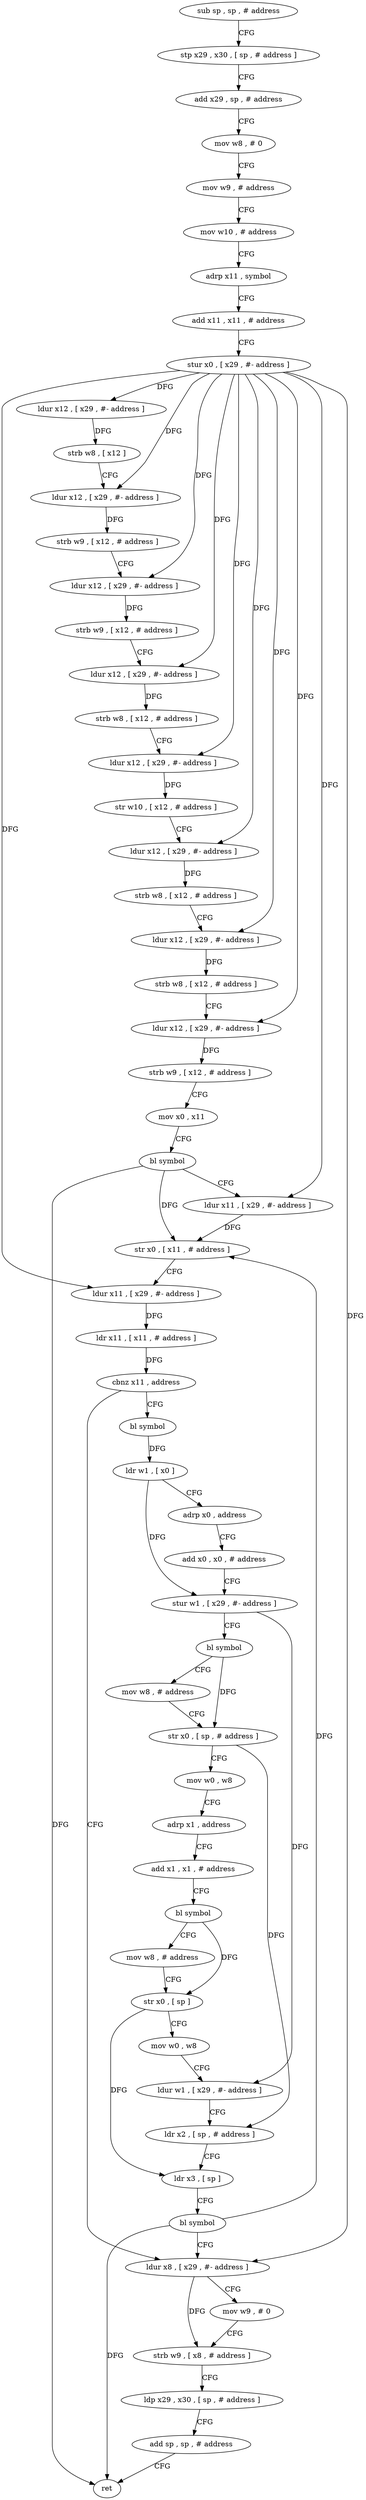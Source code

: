 digraph "func" {
"4208804" [label = "sub sp , sp , # address" ]
"4208808" [label = "stp x29 , x30 , [ sp , # address ]" ]
"4208812" [label = "add x29 , sp , # address" ]
"4208816" [label = "mov w8 , # 0" ]
"4208820" [label = "mov w9 , # address" ]
"4208824" [label = "mov w10 , # address" ]
"4208828" [label = "adrp x11 , symbol" ]
"4208832" [label = "add x11 , x11 , # address" ]
"4208836" [label = "stur x0 , [ x29 , #- address ]" ]
"4208840" [label = "ldur x12 , [ x29 , #- address ]" ]
"4208844" [label = "strb w8 , [ x12 ]" ]
"4208848" [label = "ldur x12 , [ x29 , #- address ]" ]
"4208852" [label = "strb w9 , [ x12 , # address ]" ]
"4208856" [label = "ldur x12 , [ x29 , #- address ]" ]
"4208860" [label = "strb w9 , [ x12 , # address ]" ]
"4208864" [label = "ldur x12 , [ x29 , #- address ]" ]
"4208868" [label = "strb w8 , [ x12 , # address ]" ]
"4208872" [label = "ldur x12 , [ x29 , #- address ]" ]
"4208876" [label = "str w10 , [ x12 , # address ]" ]
"4208880" [label = "ldur x12 , [ x29 , #- address ]" ]
"4208884" [label = "strb w8 , [ x12 , # address ]" ]
"4208888" [label = "ldur x12 , [ x29 , #- address ]" ]
"4208892" [label = "strb w8 , [ x12 , # address ]" ]
"4208896" [label = "ldur x12 , [ x29 , #- address ]" ]
"4208900" [label = "strb w9 , [ x12 , # address ]" ]
"4208904" [label = "mov x0 , x11" ]
"4208908" [label = "bl symbol" ]
"4208912" [label = "ldur x11 , [ x29 , #- address ]" ]
"4208916" [label = "str x0 , [ x11 , # address ]" ]
"4208920" [label = "ldur x11 , [ x29 , #- address ]" ]
"4208924" [label = "ldr x11 , [ x11 , # address ]" ]
"4208928" [label = "cbnz x11 , address" ]
"4209008" [label = "ldur x8 , [ x29 , #- address ]" ]
"4208932" [label = "bl symbol" ]
"4209012" [label = "mov w9 , # 0" ]
"4209016" [label = "strb w9 , [ x8 , # address ]" ]
"4209020" [label = "ldp x29 , x30 , [ sp , # address ]" ]
"4209024" [label = "add sp , sp , # address" ]
"4209028" [label = "ret" ]
"4208936" [label = "ldr w1 , [ x0 ]" ]
"4208940" [label = "adrp x0 , address" ]
"4208944" [label = "add x0 , x0 , # address" ]
"4208948" [label = "stur w1 , [ x29 , #- address ]" ]
"4208952" [label = "bl symbol" ]
"4208956" [label = "mov w8 , # address" ]
"4208960" [label = "str x0 , [ sp , # address ]" ]
"4208964" [label = "mov w0 , w8" ]
"4208968" [label = "adrp x1 , address" ]
"4208972" [label = "add x1 , x1 , # address" ]
"4208976" [label = "bl symbol" ]
"4208980" [label = "mov w8 , # address" ]
"4208984" [label = "str x0 , [ sp ]" ]
"4208988" [label = "mov w0 , w8" ]
"4208992" [label = "ldur w1 , [ x29 , #- address ]" ]
"4208996" [label = "ldr x2 , [ sp , # address ]" ]
"4209000" [label = "ldr x3 , [ sp ]" ]
"4209004" [label = "bl symbol" ]
"4208804" -> "4208808" [ label = "CFG" ]
"4208808" -> "4208812" [ label = "CFG" ]
"4208812" -> "4208816" [ label = "CFG" ]
"4208816" -> "4208820" [ label = "CFG" ]
"4208820" -> "4208824" [ label = "CFG" ]
"4208824" -> "4208828" [ label = "CFG" ]
"4208828" -> "4208832" [ label = "CFG" ]
"4208832" -> "4208836" [ label = "CFG" ]
"4208836" -> "4208840" [ label = "DFG" ]
"4208836" -> "4208848" [ label = "DFG" ]
"4208836" -> "4208856" [ label = "DFG" ]
"4208836" -> "4208864" [ label = "DFG" ]
"4208836" -> "4208872" [ label = "DFG" ]
"4208836" -> "4208880" [ label = "DFG" ]
"4208836" -> "4208888" [ label = "DFG" ]
"4208836" -> "4208896" [ label = "DFG" ]
"4208836" -> "4208912" [ label = "DFG" ]
"4208836" -> "4208920" [ label = "DFG" ]
"4208836" -> "4209008" [ label = "DFG" ]
"4208840" -> "4208844" [ label = "DFG" ]
"4208844" -> "4208848" [ label = "CFG" ]
"4208848" -> "4208852" [ label = "DFG" ]
"4208852" -> "4208856" [ label = "CFG" ]
"4208856" -> "4208860" [ label = "DFG" ]
"4208860" -> "4208864" [ label = "CFG" ]
"4208864" -> "4208868" [ label = "DFG" ]
"4208868" -> "4208872" [ label = "CFG" ]
"4208872" -> "4208876" [ label = "DFG" ]
"4208876" -> "4208880" [ label = "CFG" ]
"4208880" -> "4208884" [ label = "DFG" ]
"4208884" -> "4208888" [ label = "CFG" ]
"4208888" -> "4208892" [ label = "DFG" ]
"4208892" -> "4208896" [ label = "CFG" ]
"4208896" -> "4208900" [ label = "DFG" ]
"4208900" -> "4208904" [ label = "CFG" ]
"4208904" -> "4208908" [ label = "CFG" ]
"4208908" -> "4208912" [ label = "CFG" ]
"4208908" -> "4208916" [ label = "DFG" ]
"4208908" -> "4209028" [ label = "DFG" ]
"4208912" -> "4208916" [ label = "DFG" ]
"4208916" -> "4208920" [ label = "CFG" ]
"4208920" -> "4208924" [ label = "DFG" ]
"4208924" -> "4208928" [ label = "DFG" ]
"4208928" -> "4209008" [ label = "CFG" ]
"4208928" -> "4208932" [ label = "CFG" ]
"4209008" -> "4209012" [ label = "CFG" ]
"4209008" -> "4209016" [ label = "DFG" ]
"4208932" -> "4208936" [ label = "DFG" ]
"4209012" -> "4209016" [ label = "CFG" ]
"4209016" -> "4209020" [ label = "CFG" ]
"4209020" -> "4209024" [ label = "CFG" ]
"4209024" -> "4209028" [ label = "CFG" ]
"4208936" -> "4208940" [ label = "CFG" ]
"4208936" -> "4208948" [ label = "DFG" ]
"4208940" -> "4208944" [ label = "CFG" ]
"4208944" -> "4208948" [ label = "CFG" ]
"4208948" -> "4208952" [ label = "CFG" ]
"4208948" -> "4208992" [ label = "DFG" ]
"4208952" -> "4208956" [ label = "CFG" ]
"4208952" -> "4208960" [ label = "DFG" ]
"4208956" -> "4208960" [ label = "CFG" ]
"4208960" -> "4208964" [ label = "CFG" ]
"4208960" -> "4208996" [ label = "DFG" ]
"4208964" -> "4208968" [ label = "CFG" ]
"4208968" -> "4208972" [ label = "CFG" ]
"4208972" -> "4208976" [ label = "CFG" ]
"4208976" -> "4208980" [ label = "CFG" ]
"4208976" -> "4208984" [ label = "DFG" ]
"4208980" -> "4208984" [ label = "CFG" ]
"4208984" -> "4208988" [ label = "CFG" ]
"4208984" -> "4209000" [ label = "DFG" ]
"4208988" -> "4208992" [ label = "CFG" ]
"4208992" -> "4208996" [ label = "CFG" ]
"4208996" -> "4209000" [ label = "CFG" ]
"4209000" -> "4209004" [ label = "CFG" ]
"4209004" -> "4209008" [ label = "CFG" ]
"4209004" -> "4208916" [ label = "DFG" ]
"4209004" -> "4209028" [ label = "DFG" ]
}

